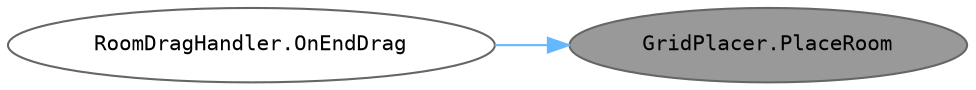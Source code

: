 digraph "GridPlacer.PlaceRoom"
{
 // INTERACTIVE_SVG=YES
 // LATEX_PDF_SIZE
  bgcolor="transparent";
  edge [fontname=Helvetica,fontsize=10,labelfontname=Helvetica,labelfontsize=10];
  node [fontname=Helvetica,fontsize=10,fontname=Consolas fontsize=10 style=filled height=0.2 width=0.4 margin=0.1];
  rankdir="RL";
  Node1 [id="Node000001",label="GridPlacer.PlaceRoom",height=0.2,width=0.4,color="gray40", fillcolor="grey60", style="filled", fontcolor="black",tooltip="실제로 호버한 위치에 해당 영역에 방을 설치합니다. 방을 설치하고자 하는 위치에 설치 가능 여부를 검사해, 설치를 진행합니다."];
  Node1 -> Node2 [id="edge1_Node000001_Node000002",dir="back",color="steelblue1",style="solid",tooltip=" "];
  Node2 [id="Node000002",label="RoomDragHandler.OnEndDrag",height=0.2,width=0.4,color="grey40", fillcolor="white", style="filled",URL="$class_room_drag_handler.html#a2dd674585eac9f7268c01c9665612d46",tooltip="드래그 종료 후 작업입니다. 현재 마우스 위치에 방을 설치하고, preview (실루엣)을 삭제합니다."];
}
